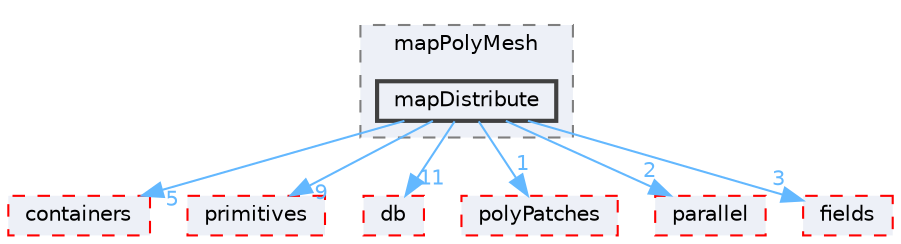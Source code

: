 digraph "src/OpenFOAM/meshes/polyMesh/mapPolyMesh/mapDistribute"
{
 // LATEX_PDF_SIZE
  bgcolor="transparent";
  edge [fontname=Helvetica,fontsize=10,labelfontname=Helvetica,labelfontsize=10];
  node [fontname=Helvetica,fontsize=10,shape=box,height=0.2,width=0.4];
  compound=true
  subgraph clusterdir_1adf3b4e71e6bce57c8961c31cd11722 {
    graph [ bgcolor="#edf0f7", pencolor="grey50", label="mapPolyMesh", fontname=Helvetica,fontsize=10 style="filled,dashed", URL="dir_1adf3b4e71e6bce57c8961c31cd11722.html",tooltip=""]
  dir_296562adec130e35246a33708bf648ec [label="mapDistribute", fillcolor="#edf0f7", color="grey25", style="filled,bold", URL="dir_296562adec130e35246a33708bf648ec.html",tooltip=""];
  }
  dir_19d0872053bde092be81d7fe3f56cbf7 [label="containers", fillcolor="#edf0f7", color="red", style="filled,dashed", URL="dir_19d0872053bde092be81d7fe3f56cbf7.html",tooltip=""];
  dir_3e50f45338116b169052b428016851aa [label="primitives", fillcolor="#edf0f7", color="red", style="filled,dashed", URL="dir_3e50f45338116b169052b428016851aa.html",tooltip=""];
  dir_63c634f7a7cfd679ac26c67fb30fc32f [label="db", fillcolor="#edf0f7", color="red", style="filled,dashed", URL="dir_63c634f7a7cfd679ac26c67fb30fc32f.html",tooltip=""];
  dir_67ffeba79fe92b46a9460556346ffbde [label="polyPatches", fillcolor="#edf0f7", color="red", style="filled,dashed", URL="dir_67ffeba79fe92b46a9460556346ffbde.html",tooltip=""];
  dir_71fff0203de1f57306edfc3c818a6b04 [label="parallel", fillcolor="#edf0f7", color="red", style="filled,dashed", URL="dir_71fff0203de1f57306edfc3c818a6b04.html",tooltip=""];
  dir_962442b8f989d5529fab5e0f0e4ffb74 [label="fields", fillcolor="#edf0f7", color="red", style="filled,dashed", URL="dir_962442b8f989d5529fab5e0f0e4ffb74.html",tooltip=""];
  dir_296562adec130e35246a33708bf648ec->dir_19d0872053bde092be81d7fe3f56cbf7 [headlabel="5", labeldistance=1.5 headhref="dir_002294_000669.html" href="dir_002294_000669.html" color="steelblue1" fontcolor="steelblue1"];
  dir_296562adec130e35246a33708bf648ec->dir_3e50f45338116b169052b428016851aa [headlabel="9", labeldistance=1.5 headhref="dir_002294_003069.html" href="dir_002294_003069.html" color="steelblue1" fontcolor="steelblue1"];
  dir_296562adec130e35246a33708bf648ec->dir_63c634f7a7cfd679ac26c67fb30fc32f [headlabel="11", labeldistance=1.5 headhref="dir_002294_000817.html" href="dir_002294_000817.html" color="steelblue1" fontcolor="steelblue1"];
  dir_296562adec130e35246a33708bf648ec->dir_67ffeba79fe92b46a9460556346ffbde [headlabel="1", labeldistance=1.5 headhref="dir_002294_002995.html" href="dir_002294_002995.html" color="steelblue1" fontcolor="steelblue1"];
  dir_296562adec130e35246a33708bf648ec->dir_71fff0203de1f57306edfc3c818a6b04 [headlabel="2", labeldistance=1.5 headhref="dir_002294_002779.html" href="dir_002294_002779.html" color="steelblue1" fontcolor="steelblue1"];
  dir_296562adec130e35246a33708bf648ec->dir_962442b8f989d5529fab5e0f0e4ffb74 [headlabel="3", labeldistance=1.5 headhref="dir_002294_001335.html" href="dir_002294_001335.html" color="steelblue1" fontcolor="steelblue1"];
}
